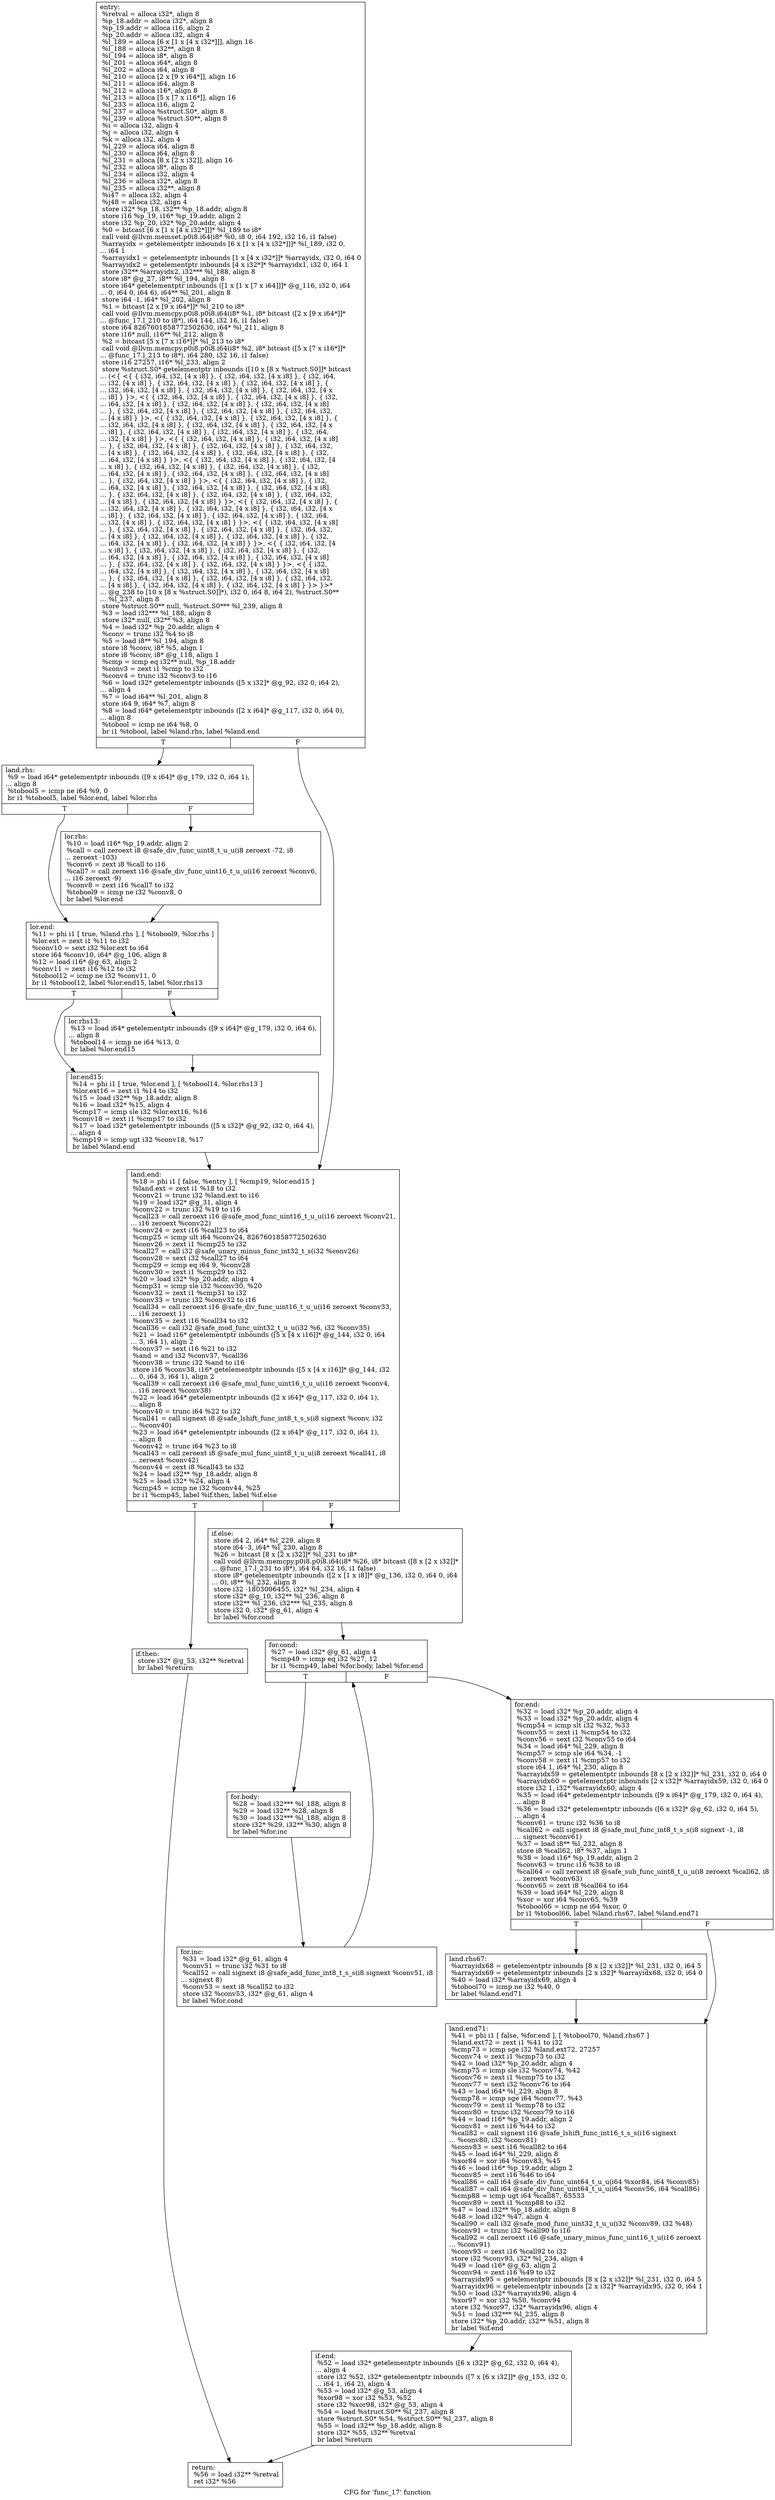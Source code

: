 digraph "CFG for 'func_17' function" {
	label="CFG for 'func_17' function";

	Node0xb9d3730 [shape=record,label="{entry:\l  %retval = alloca i32*, align 8\l  %p_18.addr = alloca i32*, align 8\l  %p_19.addr = alloca i16, align 2\l  %p_20.addr = alloca i32, align 4\l  %l_189 = alloca [6 x [1 x [4 x i32*]]], align 16\l  %l_188 = alloca i32**, align 8\l  %l_194 = alloca i8*, align 8\l  %l_201 = alloca i64*, align 8\l  %l_202 = alloca i64, align 8\l  %l_210 = alloca [2 x [9 x i64*]], align 16\l  %l_211 = alloca i64, align 8\l  %l_212 = alloca i16*, align 8\l  %l_213 = alloca [5 x [7 x i16*]], align 16\l  %l_233 = alloca i16, align 2\l  %l_237 = alloca %struct.S0*, align 8\l  %l_239 = alloca %struct.S0**, align 8\l  %i = alloca i32, align 4\l  %j = alloca i32, align 4\l  %k = alloca i32, align 4\l  %l_229 = alloca i64, align 8\l  %l_230 = alloca i64, align 8\l  %l_231 = alloca [8 x [2 x i32]], align 16\l  %l_232 = alloca i8*, align 8\l  %l_234 = alloca i32, align 4\l  %l_236 = alloca i32*, align 8\l  %l_235 = alloca i32**, align 8\l  %i47 = alloca i32, align 4\l  %j48 = alloca i32, align 4\l  store i32* %p_18, i32** %p_18.addr, align 8\l  store i16 %p_19, i16* %p_19.addr, align 2\l  store i32 %p_20, i32* %p_20.addr, align 4\l  %0 = bitcast [6 x [1 x [4 x i32*]]]* %l_189 to i8*\l  call void @llvm.memset.p0i8.i64(i8* %0, i8 0, i64 192, i32 16, i1 false)\l  %arrayidx = getelementptr inbounds [6 x [1 x [4 x i32*]]]* %l_189, i32 0,\l... i64 1\l  %arrayidx1 = getelementptr inbounds [1 x [4 x i32*]]* %arrayidx, i32 0, i64 0\l  %arrayidx2 = getelementptr inbounds [4 x i32*]* %arrayidx1, i32 0, i64 1\l  store i32** %arrayidx2, i32*** %l_188, align 8\l  store i8* @g_27, i8** %l_194, align 8\l  store i64* getelementptr inbounds ([1 x [1 x [7 x i64]]]* @g_116, i32 0, i64\l... 0, i64 0, i64 6), i64** %l_201, align 8\l  store i64 -1, i64* %l_202, align 8\l  %1 = bitcast [2 x [9 x i64*]]* %l_210 to i8*\l  call void @llvm.memcpy.p0i8.p0i8.i64(i8* %1, i8* bitcast ([2 x [9 x i64*]]*\l... @func_17.l_210 to i8*), i64 144, i32 16, i1 false)\l  store i64 8267601858772502630, i64* %l_211, align 8\l  store i16* null, i16** %l_212, align 8\l  %2 = bitcast [5 x [7 x i16*]]* %l_213 to i8*\l  call void @llvm.memcpy.p0i8.p0i8.i64(i8* %2, i8* bitcast ([5 x [7 x i16*]]*\l... @func_17.l_213 to i8*), i64 280, i32 16, i1 false)\l  store i16 27257, i16* %l_233, align 2\l  store %struct.S0* getelementptr inbounds ([10 x [8 x %struct.S0]]* bitcast\l... (\<\{ \<\{ \{ i32, i64, i32, [4 x i8] \}, \{ i32, i64, i32, [4 x i8] \}, \{ i32, i64,\l... i32, [4 x i8] \}, \{ i32, i64, i32, [4 x i8] \}, \{ i32, i64, i32, [4 x i8] \}, \{\l... i32, i64, i32, [4 x i8] \}, \{ i32, i64, i32, [4 x i8] \}, \{ i32, i64, i32, [4 x\l... i8] \} \}\>, \<\{ \{ i32, i64, i32, [4 x i8] \}, \{ i32, i64, i32, [4 x i8] \}, \{ i32,\l... i64, i32, [4 x i8] \}, \{ i32, i64, i32, [4 x i8] \}, \{ i32, i64, i32, [4 x i8]\l... \}, \{ i32, i64, i32, [4 x i8] \}, \{ i32, i64, i32, [4 x i8] \}, \{ i32, i64, i32,\l... [4 x i8] \} \}\>, \<\{ \{ i32, i64, i32, [4 x i8] \}, \{ i32, i64, i32, [4 x i8] \}, \{\l... i32, i64, i32, [4 x i8] \}, \{ i32, i64, i32, [4 x i8] \}, \{ i32, i64, i32, [4 x\l... i8] \}, \{ i32, i64, i32, [4 x i8] \}, \{ i32, i64, i32, [4 x i8] \}, \{ i32, i64,\l... i32, [4 x i8] \} \}\>, \<\{ \{ i32, i64, i32, [4 x i8] \}, \{ i32, i64, i32, [4 x i8]\l... \}, \{ i32, i64, i32, [4 x i8] \}, \{ i32, i64, i32, [4 x i8] \}, \{ i32, i64, i32,\l... [4 x i8] \}, \{ i32, i64, i32, [4 x i8] \}, \{ i32, i64, i32, [4 x i8] \}, \{ i32,\l... i64, i32, [4 x i8] \} \}\>, \<\{ \{ i32, i64, i32, [4 x i8] \}, \{ i32, i64, i32, [4\l... x i8] \}, \{ i32, i64, i32, [4 x i8] \}, \{ i32, i64, i32, [4 x i8] \}, \{ i32,\l... i64, i32, [4 x i8] \}, \{ i32, i64, i32, [4 x i8] \}, \{ i32, i64, i32, [4 x i8]\l... \}, \{ i32, i64, i32, [4 x i8] \} \}\>, \<\{ \{ i32, i64, i32, [4 x i8] \}, \{ i32,\l... i64, i32, [4 x i8] \}, \{ i32, i64, i32, [4 x i8] \}, \{ i32, i64, i32, [4 x i8]\l... \}, \{ i32, i64, i32, [4 x i8] \}, \{ i32, i64, i32, [4 x i8] \}, \{ i32, i64, i32,\l... [4 x i8] \}, \{ i32, i64, i32, [4 x i8] \} \}\>, \<\{ \{ i32, i64, i32, [4 x i8] \}, \{\l... i32, i64, i32, [4 x i8] \}, \{ i32, i64, i32, [4 x i8] \}, \{ i32, i64, i32, [4 x\l... i8] \}, \{ i32, i64, i32, [4 x i8] \}, \{ i32, i64, i32, [4 x i8] \}, \{ i32, i64,\l... i32, [4 x i8] \}, \{ i32, i64, i32, [4 x i8] \} \}\>, \<\{ \{ i32, i64, i32, [4 x i8]\l... \}, \{ i32, i64, i32, [4 x i8] \}, \{ i32, i64, i32, [4 x i8] \}, \{ i32, i64, i32,\l... [4 x i8] \}, \{ i32, i64, i32, [4 x i8] \}, \{ i32, i64, i32, [4 x i8] \}, \{ i32,\l... i64, i32, [4 x i8] \}, \{ i32, i64, i32, [4 x i8] \} \}\>, \<\{ \{ i32, i64, i32, [4\l... x i8] \}, \{ i32, i64, i32, [4 x i8] \}, \{ i32, i64, i32, [4 x i8] \}, \{ i32,\l... i64, i32, [4 x i8] \}, \{ i32, i64, i32, [4 x i8] \}, \{ i32, i64, i32, [4 x i8]\l... \}, \{ i32, i64, i32, [4 x i8] \}, \{ i32, i64, i32, [4 x i8] \} \}\>, \<\{ \{ i32,\l... i64, i32, [4 x i8] \}, \{ i32, i64, i32, [4 x i8] \}, \{ i32, i64, i32, [4 x i8]\l... \}, \{ i32, i64, i32, [4 x i8] \}, \{ i32, i64, i32, [4 x i8] \}, \{ i32, i64, i32,\l... [4 x i8] \}, \{ i32, i64, i32, [4 x i8] \}, \{ i32, i64, i32, [4 x i8] \} \}\> \}\>*\l... @g_238 to [10 x [8 x %struct.S0]]*), i32 0, i64 8, i64 2), %struct.S0**\l... %l_237, align 8\l  store %struct.S0** null, %struct.S0*** %l_239, align 8\l  %3 = load i32*** %l_188, align 8\l  store i32* null, i32** %3, align 8\l  %4 = load i32* %p_20.addr, align 4\l  %conv = trunc i32 %4 to i8\l  %5 = load i8** %l_194, align 8\l  store i8 %conv, i8* %5, align 1\l  store i8 %conv, i8* @g_118, align 1\l  %cmp = icmp eq i32** null, %p_18.addr\l  %conv3 = zext i1 %cmp to i32\l  %conv4 = trunc i32 %conv3 to i16\l  %6 = load i32* getelementptr inbounds ([5 x i32]* @g_92, i32 0, i64 2),\l... align 4\l  %7 = load i64** %l_201, align 8\l  store i64 9, i64* %7, align 8\l  %8 = load i64* getelementptr inbounds ([2 x i64]* @g_117, i32 0, i64 0),\l... align 8\l  %tobool = icmp ne i64 %8, 0\l  br i1 %tobool, label %land.rhs, label %land.end\l|{<s0>T|<s1>F}}"];
	Node0xb9d3730:s0 -> Node0xb9d3760;
	Node0xb9d3730:s1 -> Node0xb9d3850;
	Node0xb9d3760 [shape=record,label="{land.rhs:                                         \l  %9 = load i64* getelementptr inbounds ([9 x i64]* @g_179, i32 0, i64 1),\l... align 8\l  %tobool5 = icmp ne i64 %9, 0\l  br i1 %tobool5, label %lor.end, label %lor.rhs\l|{<s0>T|<s1>F}}"];
	Node0xb9d3760:s0 -> Node0xb9d37c0;
	Node0xb9d3760:s1 -> Node0xb9d3790;
	Node0xb9d3790 [shape=record,label="{lor.rhs:                                          \l  %10 = load i16* %p_19.addr, align 2\l  %call = call zeroext i8 @safe_div_func_uint8_t_u_u(i8 zeroext -72, i8\l... zeroext -103)\l  %conv6 = zext i8 %call to i16\l  %call7 = call zeroext i16 @safe_div_func_uint16_t_u_u(i16 zeroext %conv6,\l... i16 zeroext -9)\l  %conv8 = zext i16 %call7 to i32\l  %tobool9 = icmp ne i32 %conv8, 0\l  br label %lor.end\l}"];
	Node0xb9d3790 -> Node0xb9d37c0;
	Node0xb9d37c0 [shape=record,label="{lor.end:                                          \l  %11 = phi i1 [ true, %land.rhs ], [ %tobool9, %lor.rhs ]\l  %lor.ext = zext i1 %11 to i32\l  %conv10 = sext i32 %lor.ext to i64\l  store i64 %conv10, i64* @g_106, align 8\l  %12 = load i16* @g_63, align 2\l  %conv11 = zext i16 %12 to i32\l  %tobool12 = icmp ne i32 %conv11, 0\l  br i1 %tobool12, label %lor.end15, label %lor.rhs13\l|{<s0>T|<s1>F}}"];
	Node0xb9d37c0:s0 -> Node0xb9d3820;
	Node0xb9d37c0:s1 -> Node0xb9d37f0;
	Node0xb9d37f0 [shape=record,label="{lor.rhs13:                                        \l  %13 = load i64* getelementptr inbounds ([9 x i64]* @g_179, i32 0, i64 6),\l... align 8\l  %tobool14 = icmp ne i64 %13, 0\l  br label %lor.end15\l}"];
	Node0xb9d37f0 -> Node0xb9d3820;
	Node0xb9d3820 [shape=record,label="{lor.end15:                                        \l  %14 = phi i1 [ true, %lor.end ], [ %tobool14, %lor.rhs13 ]\l  %lor.ext16 = zext i1 %14 to i32\l  %15 = load i32** %p_18.addr, align 8\l  %16 = load i32* %15, align 4\l  %cmp17 = icmp sle i32 %lor.ext16, %16\l  %conv18 = zext i1 %cmp17 to i32\l  %17 = load i32* getelementptr inbounds ([5 x i32]* @g_92, i32 0, i64 4),\l... align 4\l  %cmp19 = icmp ugt i32 %conv18, %17\l  br label %land.end\l}"];
	Node0xb9d3820 -> Node0xb9d3850;
	Node0xb9d3850 [shape=record,label="{land.end:                                         \l  %18 = phi i1 [ false, %entry ], [ %cmp19, %lor.end15 ]\l  %land.ext = zext i1 %18 to i32\l  %conv21 = trunc i32 %land.ext to i16\l  %19 = load i32* @g_31, align 4\l  %conv22 = trunc i32 %19 to i16\l  %call23 = call zeroext i16 @safe_mod_func_uint16_t_u_u(i16 zeroext %conv21,\l... i16 zeroext %conv22)\l  %conv24 = zext i16 %call23 to i64\l  %cmp25 = icmp ult i64 %conv24, 8267601858772502630\l  %conv26 = zext i1 %cmp25 to i32\l  %call27 = call i32 @safe_unary_minus_func_int32_t_s(i32 %conv26)\l  %conv28 = sext i32 %call27 to i64\l  %cmp29 = icmp eq i64 9, %conv28\l  %conv30 = zext i1 %cmp29 to i32\l  %20 = load i32* %p_20.addr, align 4\l  %cmp31 = icmp sle i32 %conv30, %20\l  %conv32 = zext i1 %cmp31 to i32\l  %conv33 = trunc i32 %conv32 to i16\l  %call34 = call zeroext i16 @safe_div_func_uint16_t_u_u(i16 zeroext %conv33,\l... i16 zeroext 1)\l  %conv35 = zext i16 %call34 to i32\l  %call36 = call i32 @safe_mod_func_uint32_t_u_u(i32 %6, i32 %conv35)\l  %21 = load i16* getelementptr inbounds ([5 x [4 x i16]]* @g_144, i32 0, i64\l... 3, i64 1), align 2\l  %conv37 = sext i16 %21 to i32\l  %and = and i32 %conv37, %call36\l  %conv38 = trunc i32 %and to i16\l  store i16 %conv38, i16* getelementptr inbounds ([5 x [4 x i16]]* @g_144, i32\l... 0, i64 3, i64 1), align 2\l  %call39 = call zeroext i16 @safe_mul_func_uint16_t_u_u(i16 zeroext %conv4,\l... i16 zeroext %conv38)\l  %22 = load i64* getelementptr inbounds ([2 x i64]* @g_117, i32 0, i64 1),\l... align 8\l  %conv40 = trunc i64 %22 to i32\l  %call41 = call signext i8 @safe_lshift_func_int8_t_s_s(i8 signext %conv, i32\l... %conv40)\l  %23 = load i64* getelementptr inbounds ([2 x i64]* @g_117, i32 0, i64 1),\l... align 8\l  %conv42 = trunc i64 %23 to i8\l  %call43 = call zeroext i8 @safe_mul_func_uint8_t_u_u(i8 zeroext %call41, i8\l... zeroext %conv42)\l  %conv44 = zext i8 %call43 to i32\l  %24 = load i32** %p_18.addr, align 8\l  %25 = load i32* %24, align 4\l  %cmp45 = icmp ne i32 %conv44, %25\l  br i1 %cmp45, label %if.then, label %if.else\l|{<s0>T|<s1>F}}"];
	Node0xb9d3850:s0 -> Node0xb9d3880;
	Node0xb9d3850:s1 -> Node0xb9d38b0;
	Node0xb9d3880 [shape=record,label="{if.then:                                          \l  store i32* @g_53, i32** %retval\l  br label %return\l}"];
	Node0xb9d3880 -> Node0xb9d3a30;
	Node0xb9d38b0 [shape=record,label="{if.else:                                          \l  store i64 2, i64* %l_229, align 8\l  store i64 -3, i64* %l_230, align 8\l  %26 = bitcast [8 x [2 x i32]]* %l_231 to i8*\l  call void @llvm.memcpy.p0i8.p0i8.i64(i8* %26, i8* bitcast ([8 x [2 x i32]]*\l... @func_17.l_231 to i8*), i64 64, i32 16, i1 false)\l  store i8* getelementptr inbounds ([2 x [1 x i8]]* @g_136, i32 0, i64 0, i64\l... 0), i8** %l_232, align 8\l  store i32 -1803006455, i32* %l_234, align 4\l  store i32* @g_10, i32** %l_236, align 8\l  store i32** %l_236, i32*** %l_235, align 8\l  store i32 0, i32* @g_61, align 4\l  br label %for.cond\l}"];
	Node0xb9d38b0 -> Node0xb9d38e0;
	Node0xb9d38e0 [shape=record,label="{for.cond:                                         \l  %27 = load i32* @g_61, align 4\l  %cmp49 = icmp eq i32 %27, 12\l  br i1 %cmp49, label %for.body, label %for.end\l|{<s0>T|<s1>F}}"];
	Node0xb9d38e0:s0 -> Node0xb9d3910;
	Node0xb9d38e0:s1 -> Node0xb9d3970;
	Node0xb9d3910 [shape=record,label="{for.body:                                         \l  %28 = load i32*** %l_188, align 8\l  %29 = load i32** %28, align 8\l  %30 = load i32*** %l_188, align 8\l  store i32* %29, i32** %30, align 8\l  br label %for.inc\l}"];
	Node0xb9d3910 -> Node0xb9d3940;
	Node0xb9d3940 [shape=record,label="{for.inc:                                          \l  %31 = load i32* @g_61, align 4\l  %conv51 = trunc i32 %31 to i8\l  %call52 = call signext i8 @safe_add_func_int8_t_s_s(i8 signext %conv51, i8\l... signext 8)\l  %conv53 = sext i8 %call52 to i32\l  store i32 %conv53, i32* @g_61, align 4\l  br label %for.cond\l}"];
	Node0xb9d3940 -> Node0xb9d38e0;
	Node0xb9d3970 [shape=record,label="{for.end:                                          \l  %32 = load i32* %p_20.addr, align 4\l  %33 = load i32* %p_20.addr, align 4\l  %cmp54 = icmp slt i32 %32, %33\l  %conv55 = zext i1 %cmp54 to i32\l  %conv56 = sext i32 %conv55 to i64\l  %34 = load i64* %l_229, align 8\l  %cmp57 = icmp sle i64 %34, -1\l  %conv58 = zext i1 %cmp57 to i32\l  store i64 1, i64* %l_230, align 8\l  %arrayidx59 = getelementptr inbounds [8 x [2 x i32]]* %l_231, i32 0, i64 0\l  %arrayidx60 = getelementptr inbounds [2 x i32]* %arrayidx59, i32 0, i64 0\l  store i32 1, i32* %arrayidx60, align 4\l  %35 = load i64* getelementptr inbounds ([9 x i64]* @g_179, i32 0, i64 4),\l... align 8\l  %36 = load i32* getelementptr inbounds ([6 x i32]* @g_62, i32 0, i64 5),\l... align 4\l  %conv61 = trunc i32 %36 to i8\l  %call62 = call signext i8 @safe_mul_func_int8_t_s_s(i8 signext -1, i8\l... signext %conv61)\l  %37 = load i8** %l_232, align 8\l  store i8 %call62, i8* %37, align 1\l  %38 = load i16* %p_19.addr, align 2\l  %conv63 = trunc i16 %38 to i8\l  %call64 = call zeroext i8 @safe_sub_func_uint8_t_u_u(i8 zeroext %call62, i8\l... zeroext %conv63)\l  %conv65 = zext i8 %call64 to i64\l  %39 = load i64* %l_229, align 8\l  %xor = xor i64 %conv65, %39\l  %tobool66 = icmp ne i64 %xor, 0\l  br i1 %tobool66, label %land.rhs67, label %land.end71\l|{<s0>T|<s1>F}}"];
	Node0xb9d3970:s0 -> Node0xb9d39a0;
	Node0xb9d3970:s1 -> Node0xb9d39d0;
	Node0xb9d39a0 [shape=record,label="{land.rhs67:                                       \l  %arrayidx68 = getelementptr inbounds [8 x [2 x i32]]* %l_231, i32 0, i64 5\l  %arrayidx69 = getelementptr inbounds [2 x i32]* %arrayidx68, i32 0, i64 0\l  %40 = load i32* %arrayidx69, align 4\l  %tobool70 = icmp ne i32 %40, 0\l  br label %land.end71\l}"];
	Node0xb9d39a0 -> Node0xb9d39d0;
	Node0xb9d39d0 [shape=record,label="{land.end71:                                       \l  %41 = phi i1 [ false, %for.end ], [ %tobool70, %land.rhs67 ]\l  %land.ext72 = zext i1 %41 to i32\l  %cmp73 = icmp sge i32 %land.ext72, 27257\l  %conv74 = zext i1 %cmp73 to i32\l  %42 = load i32* %p_20.addr, align 4\l  %cmp75 = icmp sle i32 %conv74, %42\l  %conv76 = zext i1 %cmp75 to i32\l  %conv77 = sext i32 %conv76 to i64\l  %43 = load i64* %l_229, align 8\l  %cmp78 = icmp sge i64 %conv77, %43\l  %conv79 = zext i1 %cmp78 to i32\l  %conv80 = trunc i32 %conv79 to i16\l  %44 = load i16* %p_19.addr, align 2\l  %conv81 = zext i16 %44 to i32\l  %call82 = call signext i16 @safe_lshift_func_int16_t_s_s(i16 signext\l... %conv80, i32 %conv81)\l  %conv83 = sext i16 %call82 to i64\l  %45 = load i64* %l_229, align 8\l  %xor84 = xor i64 %conv83, %45\l  %46 = load i16* %p_19.addr, align 2\l  %conv85 = zext i16 %46 to i64\l  %call86 = call i64 @safe_div_func_uint64_t_u_u(i64 %xor84, i64 %conv85)\l  %call87 = call i64 @safe_div_func_uint64_t_u_u(i64 %conv56, i64 %call86)\l  %cmp88 = icmp ugt i64 %call87, 65533\l  %conv89 = zext i1 %cmp88 to i32\l  %47 = load i32** %p_18.addr, align 8\l  %48 = load i32* %47, align 4\l  %call90 = call i32 @safe_mod_func_uint32_t_u_u(i32 %conv89, i32 %48)\l  %conv91 = trunc i32 %call90 to i16\l  %call92 = call zeroext i16 @safe_unary_minus_func_uint16_t_u(i16 zeroext\l... %conv91)\l  %conv93 = zext i16 %call92 to i32\l  store i32 %conv93, i32* %l_234, align 4\l  %49 = load i16* @g_63, align 2\l  %conv94 = zext i16 %49 to i32\l  %arrayidx95 = getelementptr inbounds [8 x [2 x i32]]* %l_231, i32 0, i64 5\l  %arrayidx96 = getelementptr inbounds [2 x i32]* %arrayidx95, i32 0, i64 1\l  %50 = load i32* %arrayidx96, align 4\l  %xor97 = xor i32 %50, %conv94\l  store i32 %xor97, i32* %arrayidx96, align 4\l  %51 = load i32*** %l_235, align 8\l  store i32* %p_20.addr, i32** %51, align 8\l  br label %if.end\l}"];
	Node0xb9d39d0 -> Node0xb9d3a00;
	Node0xb9d3a00 [shape=record,label="{if.end:                                           \l  %52 = load i32* getelementptr inbounds ([6 x i32]* @g_62, i32 0, i64 4),\l... align 4\l  store i32 %52, i32* getelementptr inbounds ([7 x [6 x i32]]* @g_153, i32 0,\l... i64 1, i64 2), align 4\l  %53 = load i32* @g_53, align 4\l  %xor98 = xor i32 %53, %52\l  store i32 %xor98, i32* @g_53, align 4\l  %54 = load %struct.S0** %l_237, align 8\l  store %struct.S0* %54, %struct.S0** %l_237, align 8\l  %55 = load i32** %p_18.addr, align 8\l  store i32* %55, i32** %retval\l  br label %return\l}"];
	Node0xb9d3a00 -> Node0xb9d3a30;
	Node0xb9d3a30 [shape=record,label="{return:                                           \l  %56 = load i32** %retval\l  ret i32* %56\l}"];
}
